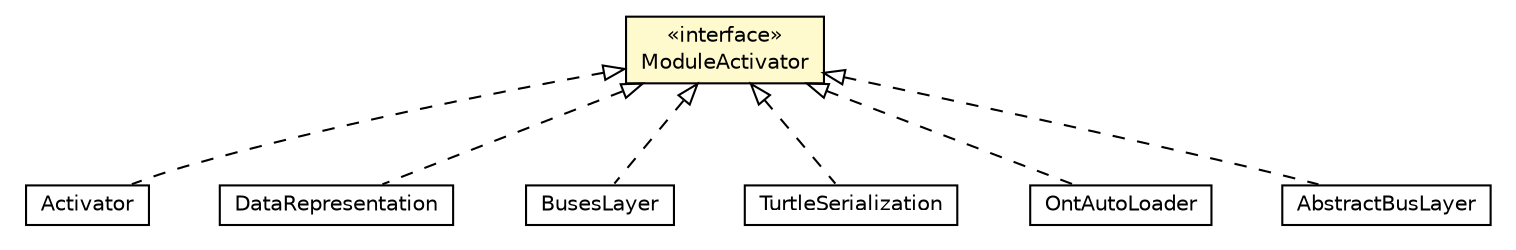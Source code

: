 #!/usr/local/bin/dot
#
# Class diagram 
# Generated by UMLGraph version R5_6-24-gf6e263 (http://www.umlgraph.org/)
#

digraph G {
	edge [fontname="Helvetica",fontsize=10,labelfontname="Helvetica",labelfontsize=10];
	node [fontname="Helvetica",fontsize=10,shape=plaintext];
	nodesep=0.25;
	ranksep=0.5;
	// org.universAAL.middleware.container.ModuleActivator
	c264159 [label=<<table title="org.universAAL.middleware.container.ModuleActivator" border="0" cellborder="1" cellspacing="0" cellpadding="2" port="p" bgcolor="lemonChiffon" href="./ModuleActivator.html">
		<tr><td><table border="0" cellspacing="0" cellpadding="1">
<tr><td align="center" balign="center"> &#171;interface&#187; </td></tr>
<tr><td align="center" balign="center"> ModuleActivator </td></tr>
		</table></td></tr>
		</table>>, URL="./ModuleActivator.html", fontname="Helvetica", fontcolor="black", fontsize=10.0];
	// org.universAAL.middleware.tracker.impl.Activator
	c264644 [label=<<table title="org.universAAL.middleware.tracker.impl.Activator" border="0" cellborder="1" cellspacing="0" cellpadding="2" port="p" href="../tracker/impl/Activator.html">
		<tr><td><table border="0" cellspacing="0" cellpadding="1">
<tr><td align="center" balign="center"> Activator </td></tr>
		</table></td></tr>
		</table>>, URL="../tracker/impl/Activator.html", fontname="Helvetica", fontcolor="black", fontsize=10.0];
	// org.universAAL.middleware.container.pojo.layers.DataRepresentation
	c264688 [label=<<table title="org.universAAL.middleware.container.pojo.layers.DataRepresentation" border="0" cellborder="1" cellspacing="0" cellpadding="2" port="p" href="./pojo/layers/DataRepresentation.html">
		<tr><td><table border="0" cellspacing="0" cellpadding="1">
<tr><td align="center" balign="center"> DataRepresentation </td></tr>
		</table></td></tr>
		</table>>, URL="./pojo/layers/DataRepresentation.html", fontname="Helvetica", fontcolor="black", fontsize=10.0];
	// org.universAAL.middleware.container.pojo.layers.BusesLayer
	c264689 [label=<<table title="org.universAAL.middleware.container.pojo.layers.BusesLayer" border="0" cellborder="1" cellspacing="0" cellpadding="2" port="p" href="./pojo/layers/BusesLayer.html">
		<tr><td><table border="0" cellspacing="0" cellpadding="1">
<tr><td align="center" balign="center"> BusesLayer </td></tr>
		</table></td></tr>
		</table>>, URL="./pojo/layers/BusesLayer.html", fontname="Helvetica", fontcolor="black", fontsize=10.0];
	// org.universAAL.middleware.container.pojo.layers.TurtleSerialization
	c264690 [label=<<table title="org.universAAL.middleware.container.pojo.layers.TurtleSerialization" border="0" cellborder="1" cellspacing="0" cellpadding="2" port="p" href="./pojo/layers/TurtleSerialization.html">
		<tr><td><table border="0" cellspacing="0" cellpadding="1">
<tr><td align="center" balign="center"> TurtleSerialization </td></tr>
		</table></td></tr>
		</table>>, URL="./pojo/layers/TurtleSerialization.html", fontname="Helvetica", fontcolor="black", fontsize=10.0];
	// org.universAAL.middleware.container.pojo.layers.OntAutoLoader
	c264691 [label=<<table title="org.universAAL.middleware.container.pojo.layers.OntAutoLoader" border="0" cellborder="1" cellspacing="0" cellpadding="2" port="p" href="./pojo/layers/OntAutoLoader.html">
		<tr><td><table border="0" cellspacing="0" cellpadding="1">
<tr><td align="center" balign="center"> OntAutoLoader </td></tr>
		</table></td></tr>
		</table>>, URL="./pojo/layers/OntAutoLoader.html", fontname="Helvetica", fontcolor="black", fontsize=10.0];
	// org.universAAL.middleware.container.pojo.layers.AbstractBusLayer
	c264692 [label=<<table title="org.universAAL.middleware.container.pojo.layers.AbstractBusLayer" border="0" cellborder="1" cellspacing="0" cellpadding="2" port="p" href="./pojo/layers/AbstractBusLayer.html">
		<tr><td><table border="0" cellspacing="0" cellpadding="1">
<tr><td align="center" balign="center"> AbstractBusLayer </td></tr>
		</table></td></tr>
		</table>>, URL="./pojo/layers/AbstractBusLayer.html", fontname="Helvetica", fontcolor="black", fontsize=10.0];
	//org.universAAL.middleware.tracker.impl.Activator implements org.universAAL.middleware.container.ModuleActivator
	c264159:p -> c264644:p [dir=back,arrowtail=empty,style=dashed];
	//org.universAAL.middleware.container.pojo.layers.DataRepresentation implements org.universAAL.middleware.container.ModuleActivator
	c264159:p -> c264688:p [dir=back,arrowtail=empty,style=dashed];
	//org.universAAL.middleware.container.pojo.layers.BusesLayer implements org.universAAL.middleware.container.ModuleActivator
	c264159:p -> c264689:p [dir=back,arrowtail=empty,style=dashed];
	//org.universAAL.middleware.container.pojo.layers.TurtleSerialization implements org.universAAL.middleware.container.ModuleActivator
	c264159:p -> c264690:p [dir=back,arrowtail=empty,style=dashed];
	//org.universAAL.middleware.container.pojo.layers.OntAutoLoader implements org.universAAL.middleware.container.ModuleActivator
	c264159:p -> c264691:p [dir=back,arrowtail=empty,style=dashed];
	//org.universAAL.middleware.container.pojo.layers.AbstractBusLayer implements org.universAAL.middleware.container.ModuleActivator
	c264159:p -> c264692:p [dir=back,arrowtail=empty,style=dashed];
}

